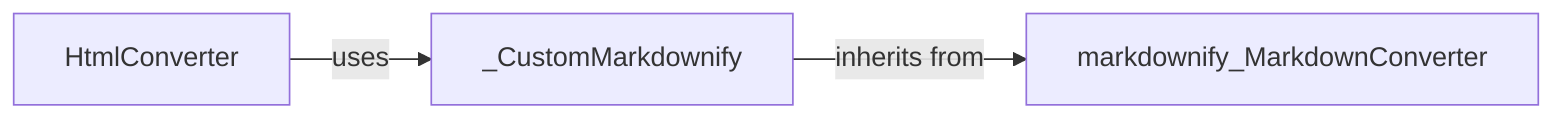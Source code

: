 graph LR
    _CustomMarkdownify["_CustomMarkdownify"]
    _CustomMarkdownify -- "inherits from" --> markdownify_MarkdownConverter
    HtmlConverter -- "uses" --> _CustomMarkdownify
    click _CustomMarkdownify href "./_CustomMarkdownify.md" "Details"
